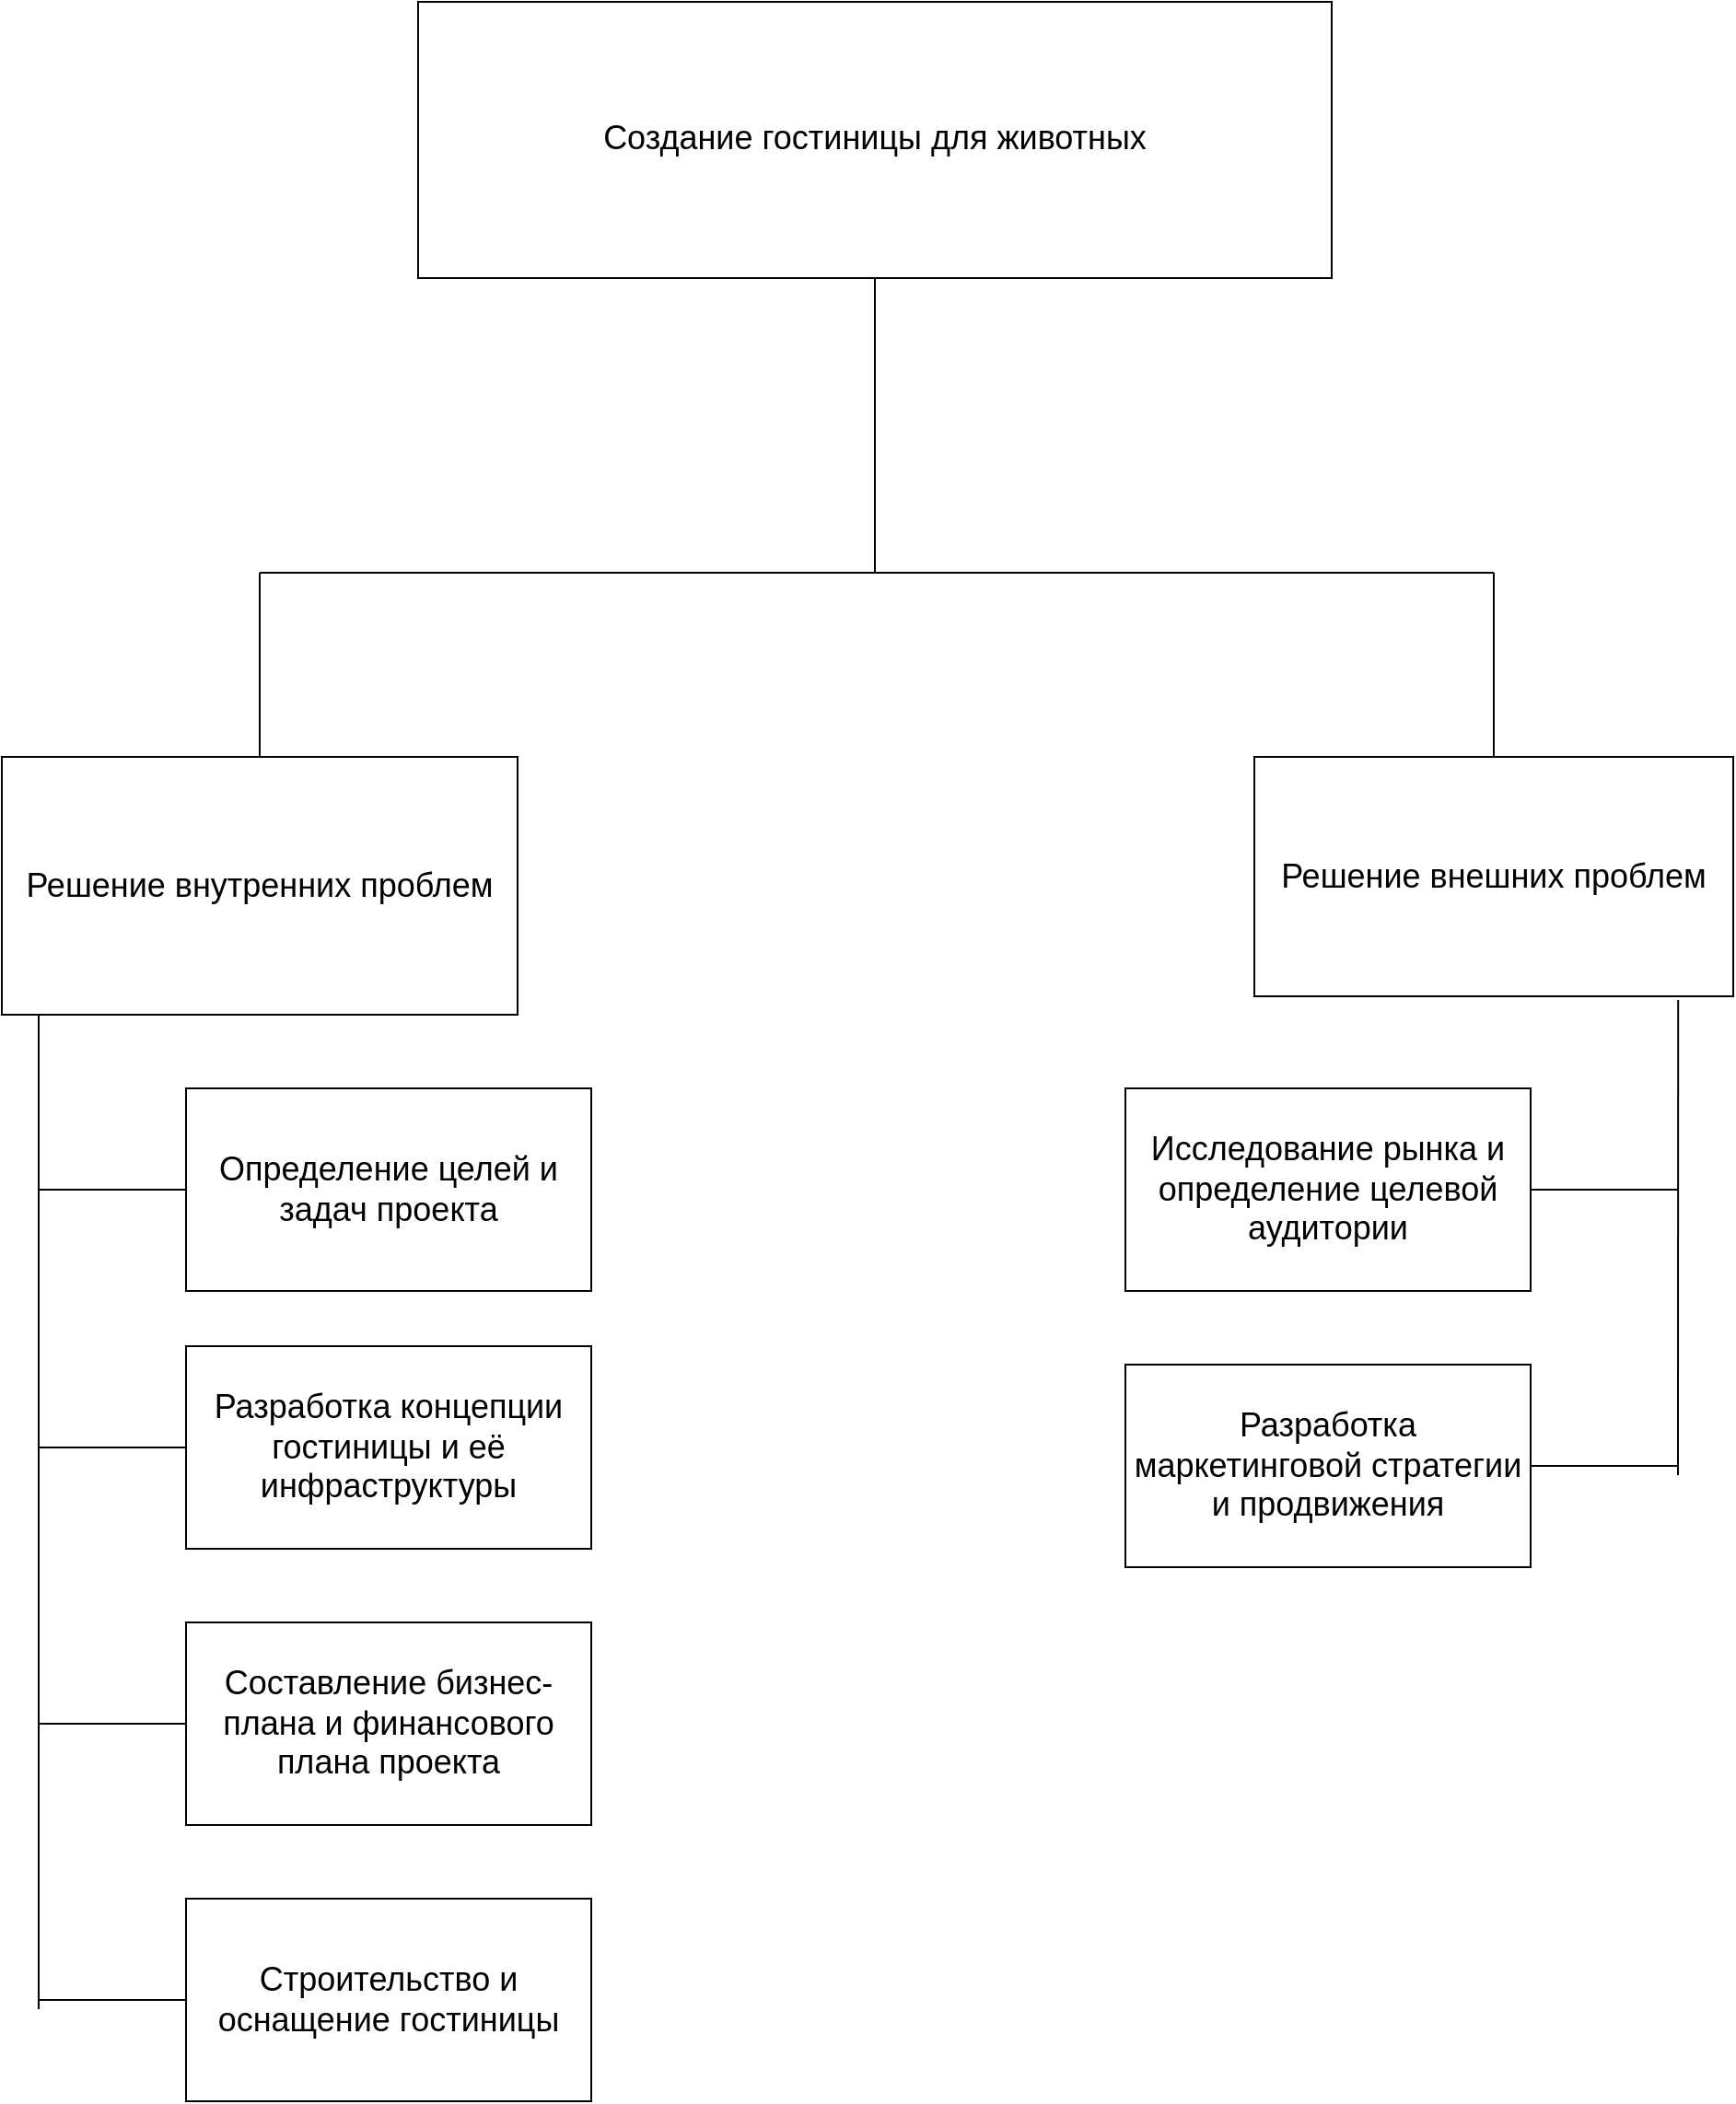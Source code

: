 <mxfile version="22.1.21" type="github">
  <diagram name="Страница — 1" id="sdsFMqNDM_8VvwsMxaB9">
    <mxGraphModel dx="2460" dy="797" grid="1" gridSize="10" guides="1" tooltips="1" connect="1" arrows="1" fold="1" page="1" pageScale="1" pageWidth="827" pageHeight="1169" math="0" shadow="0">
      <root>
        <mxCell id="0" />
        <mxCell id="1" parent="0" />
        <mxCell id="npTChvHOrkvp9Pu-TBPG-2" value="&lt;span style=&quot;font-size: 18px;&quot;&gt;Создание гостиницы для животных&lt;/span&gt;&lt;span style=&quot;accent-color: auto; place-content: normal; place-items: normal; place-self: auto; alignment-baseline: auto; animation: 0s ease 0s 1 normal none running none; animation-composition: replace; app-region: none; appearance: none; aspect-ratio: auto; backdrop-filter: none; backface-visibility: visible; background: none 0% 0% / auto repeat scroll padding-box border-box rgba(0, 0, 0, 0); background-blend-mode: normal; baseline-shift: 0px; baseline-source: auto; border-image: none 100% / 1 / 0 stretch; border-color: rgb(0, 0, 0); border-collapse: separate; border-end-end-radius: 0px; border-end-start-radius: 0px; border-width: 0px; border-style: none; border-spacing: 0px; border-start-end-radius: 0px; border-start-start-radius: 0px; border-radius: 0px; inset: auto; box-shadow: none; box-sizing: content-box; break-after: auto; break-before: auto; break-inside: auto; buffered-rendering: auto; caption-side: top; caret-color: rgb(0, 0, 0); clear: none; clip: auto; clip-path: none; clip-rule: nonzero; color-interpolation: srgb; color-interpolation-filters: linearrgb; color-rendering: auto; color-scheme: normal; columns: auto; column-fill: balance; gap: normal; column-rule: 0px rgb(0, 0, 0); column-span: none; contain: none; contain-intrinsic-block-size: none; contain-intrinsic-size: none; contain-intrinsic-inline-size: none; container: none; content: normal; content-visibility: visible; counter-increment: none; counter-reset: none; counter-set: none; cursor: text; cx: 0px; cy: 0px; d: none; direction: ltr; display: inline; dominant-baseline: auto; empty-cells: show; fill: rgb(0, 0, 0); fill-opacity: 1; fill-rule: nonzero; filter: none; flex: 0 1 auto; flex-flow: row; float: none; flood-color: rgb(0, 0, 0); flood-opacity: 1; font-family: WordVisi_MSFontService, &amp;quot;Times New Roman&amp;quot;, &amp;quot;Times New Roman_EmbeddedFont&amp;quot;, &amp;quot;Times New Roman_MSFontService&amp;quot;, serif; font-feature-settings: normal; font-kerning: none; font-optical-sizing: auto; font-palette: normal; font-stretch: 100%; font-synthesis: weight style small-caps; font-variant-ligatures: none; font-variant-numeric: normal; font-variant-east-asian: normal; font-variant-alternates: normal; font-variant-position: normal; font-variation-settings: normal; forced-color-adjust: auto; grid-area: auto; grid: none; height: auto; hyphenate-character: auto; hyphenate-limit-chars: auto; hyphens: manual; image-orientation: from-image; image-rendering: auto; initial-letter: normal; inline-size: auto; inset-block: auto; inset-inline: auto; isolation: auto; lighting-color: rgb(255, 255, 255); line-break: auto; line-height: 20.504px; list-style: outside none disc; margin: 0px; marker: none; mask: none; mask-type: luminance; math-depth: 0; math-shift: normal; math-style: normal; max-height: none; max-width: none; min-height: 0px; min-width: 0px; mix-blend-mode: normal; object-fit: fill; object-position: 50% 50%; object-view-box: none; offset: normal; opacity: 1; order: 0; outline: rgb(0, 0, 0) none 0px; outline-offset: 0px; overflow: visible; overflow-anchor: auto; overflow-clip-margin: 0px; overflow-wrap: break-word; overlay: none; overscroll-behavior-block: auto; overscroll-behavior-inline: auto; overscroll-behavior: auto; padding: 0px; page: auto; paint-order: normal; perspective: none; perspective-origin: 0px 0px; pointer-events: auto; position: static; quotes: auto; r: 0px; resize: none; rotate: none; ruby-position: over; rx: auto; ry: auto; scale: none; scroll-behavior: auto; scroll-margin-block: 0px; scroll-margin: 0px; scroll-margin-inline: 0px; scroll-padding-block: auto; scroll-padding: auto; scroll-padding-inline: auto; scroll-snap-align: none; scroll-snap-stop: normal; scroll-snap-type: none; scroll-timeline: none; scrollbar-color: auto; scrollbar-gutter: auto; scrollbar-width: auto; shape-image-threshold: 0; shape-margin: 0px; shape-outside: none; shape-rendering: auto; speak: normal; stop-color: rgb(0, 0, 0); stop-opacity: 1; stroke: none; stroke-dasharray: none; stroke-dashoffset: 0px; stroke-linecap: butt; stroke-linejoin: miter; stroke-miterlimit: 4; stroke-opacity: 1; stroke-width: 1px; tab-size: 8; table-layout: auto; text-align: justify; text-align-last: auto; text-anchor: start; text-combine-upright: none; text-decoration-style: solid; text-decoration-color: rgb(0, 0, 0); text-decoration-skip-ink: auto; text-emphasis: none rgb(0, 0, 0); text-emphasis-position: over; text-indent: 47px; text-orientation: mixed; text-overflow: clip; text-rendering: auto; text-shadow: none; text-size-adjust: auto; text-underline-offset: auto; text-underline-position: auto; timeline-scope: none; touch-action: auto; transform: none; transform-box: view-box; transform-origin: 0px 0px; transform-style: flat; transition: all 0s ease 0s; translate: none; unicode-bidi: normal; user-select: text; vector-effect: none; vertical-align: baseline; view-timeline: none; view-transition-name: none; visibility: visible; border-block-end: 0px none rgb(0, 0, 0); border-block-start: 0px none rgb(0, 0, 0); border-inline-end: 0px none rgb(0, 0, 0); -webkit-border-image: none; border-inline-start: 0px none rgb(0, 0, 0); -webkit-box-align: stretch; -webkit-box-decoration-break: slice; -webkit-box-direction: normal; -webkit-box-flex: 0; -webkit-box-ordinal-group: 1; -webkit-box-orient: horizontal; -webkit-box-pack: start; -webkit-font-smoothing: auto; -webkit-line-break: auto; -webkit-locale: &amp;quot;ru-RU&amp;quot;; block-size: auto; margin-block: 0px; margin-inline: 0px; -webkit-mask-box-image-source: none; -webkit-mask-box-image-slice: 0 fill; -webkit-mask-box-image-width: auto; -webkit-mask-box-image-outset: 0; -webkit-mask-box-image-repeat: stretch; max-block-size: none; max-inline-size: none; min-block-size: 0px; min-inline-size: 0px; padding-block: 0px; padding-inline: 0px; -webkit-print-color-adjust: economy; -webkit-rtl-ordering: logical; -webkit-ruby-position: before; -webkit-tap-highlight-color: rgba(0, 0, 0, 0); -webkit-text-combine: none; -webkit-text-fill-color: rgb(0, 0, 0); -webkit-text-orientation: vertical-right; -webkit-text-security: none; -webkit-text-stroke-color: rgb(0, 0, 0); -webkit-user-drag: none; -webkit-user-modify: read-only; -webkit-writing-mode: horizontal-tb; width: auto; will-change: auto; word-break: normal; writing-mode: horizontal-tb; x: 0px; y: 0px; z-index: auto; zoom: 1;&quot; class=&quot;TextRun SCXW247976615 BCX0&quot; lang=&quot;RU-RU&quot; data-contrast=&quot;auto&quot;&gt;&lt;/span&gt;&lt;div style=&quot;text-align: justify; text-indent: 47px;&quot;&gt;&lt;/div&gt;" style="rounded=0;whiteSpace=wrap;html=1;" vertex="1" parent="1">
          <mxGeometry x="166" y="70" width="496" height="150" as="geometry" />
        </mxCell>
        <mxCell id="npTChvHOrkvp9Pu-TBPG-3" value="" style="endArrow=none;html=1;rounded=0;entryX=0.5;entryY=1;entryDx=0;entryDy=0;" edge="1" parent="1" target="npTChvHOrkvp9Pu-TBPG-2">
          <mxGeometry width="50" height="50" relative="1" as="geometry">
            <mxPoint x="414" y="380" as="sourcePoint" />
            <mxPoint x="450" y="330" as="targetPoint" />
          </mxGeometry>
        </mxCell>
        <mxCell id="npTChvHOrkvp9Pu-TBPG-4" value="&lt;span style=&quot;font-size: 18px;&quot;&gt;Решение внешних проблем&lt;/span&gt;" style="rounded=0;whiteSpace=wrap;html=1;" vertex="1" parent="1">
          <mxGeometry x="620" y="480" width="260" height="130" as="geometry" />
        </mxCell>
        <mxCell id="npTChvHOrkvp9Pu-TBPG-5" value="&lt;font style=&quot;font-size: 18px;&quot;&gt;Решение внутренних проблем&lt;/font&gt;" style="rounded=0;whiteSpace=wrap;html=1;" vertex="1" parent="1">
          <mxGeometry x="-60" y="480" width="280" height="140" as="geometry" />
        </mxCell>
        <mxCell id="npTChvHOrkvp9Pu-TBPG-6" value="" style="endArrow=none;html=1;rounded=0;" edge="1" parent="1">
          <mxGeometry width="50" height="50" relative="1" as="geometry">
            <mxPoint x="80" y="380" as="sourcePoint" />
            <mxPoint x="750" y="380" as="targetPoint" />
          </mxGeometry>
        </mxCell>
        <mxCell id="npTChvHOrkvp9Pu-TBPG-7" value="" style="endArrow=none;html=1;rounded=0;" edge="1" parent="1">
          <mxGeometry width="50" height="50" relative="1" as="geometry">
            <mxPoint x="80" y="480" as="sourcePoint" />
            <mxPoint x="80" y="380" as="targetPoint" />
          </mxGeometry>
        </mxCell>
        <mxCell id="npTChvHOrkvp9Pu-TBPG-8" value="" style="endArrow=none;html=1;rounded=0;" edge="1" parent="1">
          <mxGeometry width="50" height="50" relative="1" as="geometry">
            <mxPoint x="750" y="480" as="sourcePoint" />
            <mxPoint x="750" y="380" as="targetPoint" />
          </mxGeometry>
        </mxCell>
        <mxCell id="npTChvHOrkvp9Pu-TBPG-9" value="" style="endArrow=none;html=1;rounded=0;" edge="1" parent="1">
          <mxGeometry width="50" height="50" relative="1" as="geometry">
            <mxPoint x="-40" y="1160" as="sourcePoint" />
            <mxPoint x="-40" y="620" as="targetPoint" />
          </mxGeometry>
        </mxCell>
        <mxCell id="npTChvHOrkvp9Pu-TBPG-10" value="" style="endArrow=none;html=1;rounded=0;entryX=0;entryY=0.5;entryDx=0;entryDy=0;" edge="1" parent="1" target="npTChvHOrkvp9Pu-TBPG-11">
          <mxGeometry width="50" height="50" relative="1" as="geometry">
            <mxPoint x="-40" y="1005" as="sourcePoint" />
            <mxPoint x="40" y="860" as="targetPoint" />
          </mxGeometry>
        </mxCell>
        <mxCell id="npTChvHOrkvp9Pu-TBPG-11" value="&lt;font style=&quot;font-size: 18px;&quot;&gt;Составление бизнес-плана и финансового плана проекта&lt;/font&gt;" style="rounded=0;whiteSpace=wrap;html=1;" vertex="1" parent="1">
          <mxGeometry x="40" y="950" width="220" height="110" as="geometry" />
        </mxCell>
        <mxCell id="npTChvHOrkvp9Pu-TBPG-13" value="&lt;font style=&quot;font-size: 18px;&quot;&gt;Строительство и оснащение гостиницы&lt;/font&gt;" style="rounded=0;whiteSpace=wrap;html=1;" vertex="1" parent="1">
          <mxGeometry x="40" y="1100" width="220" height="110" as="geometry" />
        </mxCell>
        <mxCell id="npTChvHOrkvp9Pu-TBPG-16" value="" style="endArrow=none;html=1;rounded=0;entryX=0;entryY=0.5;entryDx=0;entryDy=0;" edge="1" parent="1" target="npTChvHOrkvp9Pu-TBPG-13">
          <mxGeometry width="50" height="50" relative="1" as="geometry">
            <mxPoint x="-40" y="1155" as="sourcePoint" />
            <mxPoint x="-60" y="1050" as="targetPoint" />
          </mxGeometry>
        </mxCell>
        <mxCell id="npTChvHOrkvp9Pu-TBPG-17" value="" style="endArrow=none;html=1;rounded=0;entryX=0;entryY=0.5;entryDx=0;entryDy=0;" edge="1" parent="1" target="npTChvHOrkvp9Pu-TBPG-18">
          <mxGeometry width="50" height="50" relative="1" as="geometry">
            <mxPoint x="-40" y="715" as="sourcePoint" />
            <mxPoint x="40" y="720" as="targetPoint" />
          </mxGeometry>
        </mxCell>
        <mxCell id="npTChvHOrkvp9Pu-TBPG-18" value="&lt;font style=&quot;font-size: 18px;&quot;&gt;Определение целей и задач проекта&lt;/font&gt;" style="rounded=0;whiteSpace=wrap;html=1;" vertex="1" parent="1">
          <mxGeometry x="40" y="660" width="220" height="110" as="geometry" />
        </mxCell>
        <mxCell id="npTChvHOrkvp9Pu-TBPG-20" value="" style="endArrow=none;html=1;rounded=0;entryX=0;entryY=0.5;entryDx=0;entryDy=0;" edge="1" parent="1" target="npTChvHOrkvp9Pu-TBPG-21">
          <mxGeometry width="50" height="50" relative="1" as="geometry">
            <mxPoint x="-40" y="855" as="sourcePoint" />
            <mxPoint x="80" y="840" as="targetPoint" />
          </mxGeometry>
        </mxCell>
        <mxCell id="npTChvHOrkvp9Pu-TBPG-21" value="&lt;font style=&quot;font-size: 18px;&quot;&gt;Разработка концепции гостиницы и её инфраструктуры&lt;/font&gt;" style="rounded=0;whiteSpace=wrap;html=1;" vertex="1" parent="1">
          <mxGeometry x="40" y="800" width="220" height="110" as="geometry" />
        </mxCell>
        <mxCell id="npTChvHOrkvp9Pu-TBPG-22" value="" style="endArrow=none;html=1;rounded=0;entryX=0.885;entryY=1.015;entryDx=0;entryDy=0;entryPerimeter=0;" edge="1" parent="1" target="npTChvHOrkvp9Pu-TBPG-4">
          <mxGeometry width="50" height="50" relative="1" as="geometry">
            <mxPoint x="850" y="870" as="sourcePoint" />
            <mxPoint x="880" y="740" as="targetPoint" />
          </mxGeometry>
        </mxCell>
        <mxCell id="npTChvHOrkvp9Pu-TBPG-23" value="" style="endArrow=none;html=1;rounded=0;exitX=1;exitY=0.5;exitDx=0;exitDy=0;" edge="1" parent="1" source="npTChvHOrkvp9Pu-TBPG-24">
          <mxGeometry width="50" height="50" relative="1" as="geometry">
            <mxPoint x="770" y="720" as="sourcePoint" />
            <mxPoint x="850" y="715" as="targetPoint" />
          </mxGeometry>
        </mxCell>
        <mxCell id="npTChvHOrkvp9Pu-TBPG-24" value="&lt;font style=&quot;font-size: 18px;&quot;&gt;Исследование рынка и определение целевой аудитории&lt;/font&gt;" style="rounded=0;whiteSpace=wrap;html=1;" vertex="1" parent="1">
          <mxGeometry x="550" y="660" width="220" height="110" as="geometry" />
        </mxCell>
        <mxCell id="npTChvHOrkvp9Pu-TBPG-25" value="" style="endArrow=none;html=1;rounded=0;entryX=1;entryY=0.5;entryDx=0;entryDy=0;" edge="1" parent="1" target="npTChvHOrkvp9Pu-TBPG-26">
          <mxGeometry width="50" height="50" relative="1" as="geometry">
            <mxPoint x="850" y="865" as="sourcePoint" />
            <mxPoint x="850" y="910" as="targetPoint" />
          </mxGeometry>
        </mxCell>
        <mxCell id="npTChvHOrkvp9Pu-TBPG-26" value="&lt;font style=&quot;font-size: 18px;&quot;&gt;Разработка маркетинговой стратегии и продвижения&lt;/font&gt;" style="rounded=0;whiteSpace=wrap;html=1;" vertex="1" parent="1">
          <mxGeometry x="550" y="810" width="220" height="110" as="geometry" />
        </mxCell>
      </root>
    </mxGraphModel>
  </diagram>
</mxfile>
